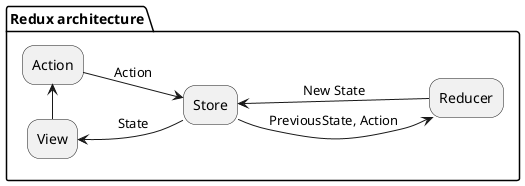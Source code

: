 Redux architecture

@startuml
skinparam rectangle {
	roundCorner 25

}
 skinparam monochrome true
 left to right direction

package "Redux architecture"{
rectangle "Action" as action
rectangle "Reducer" as reducer
rectangle "Store" as store
rectangle "View" as view

action --> store: Action 
store --> reducer: PreviousState, Action
reducer --> store: New State
store --> view: State
view -right-> action
  }

store -[hidden]- action

@enduml